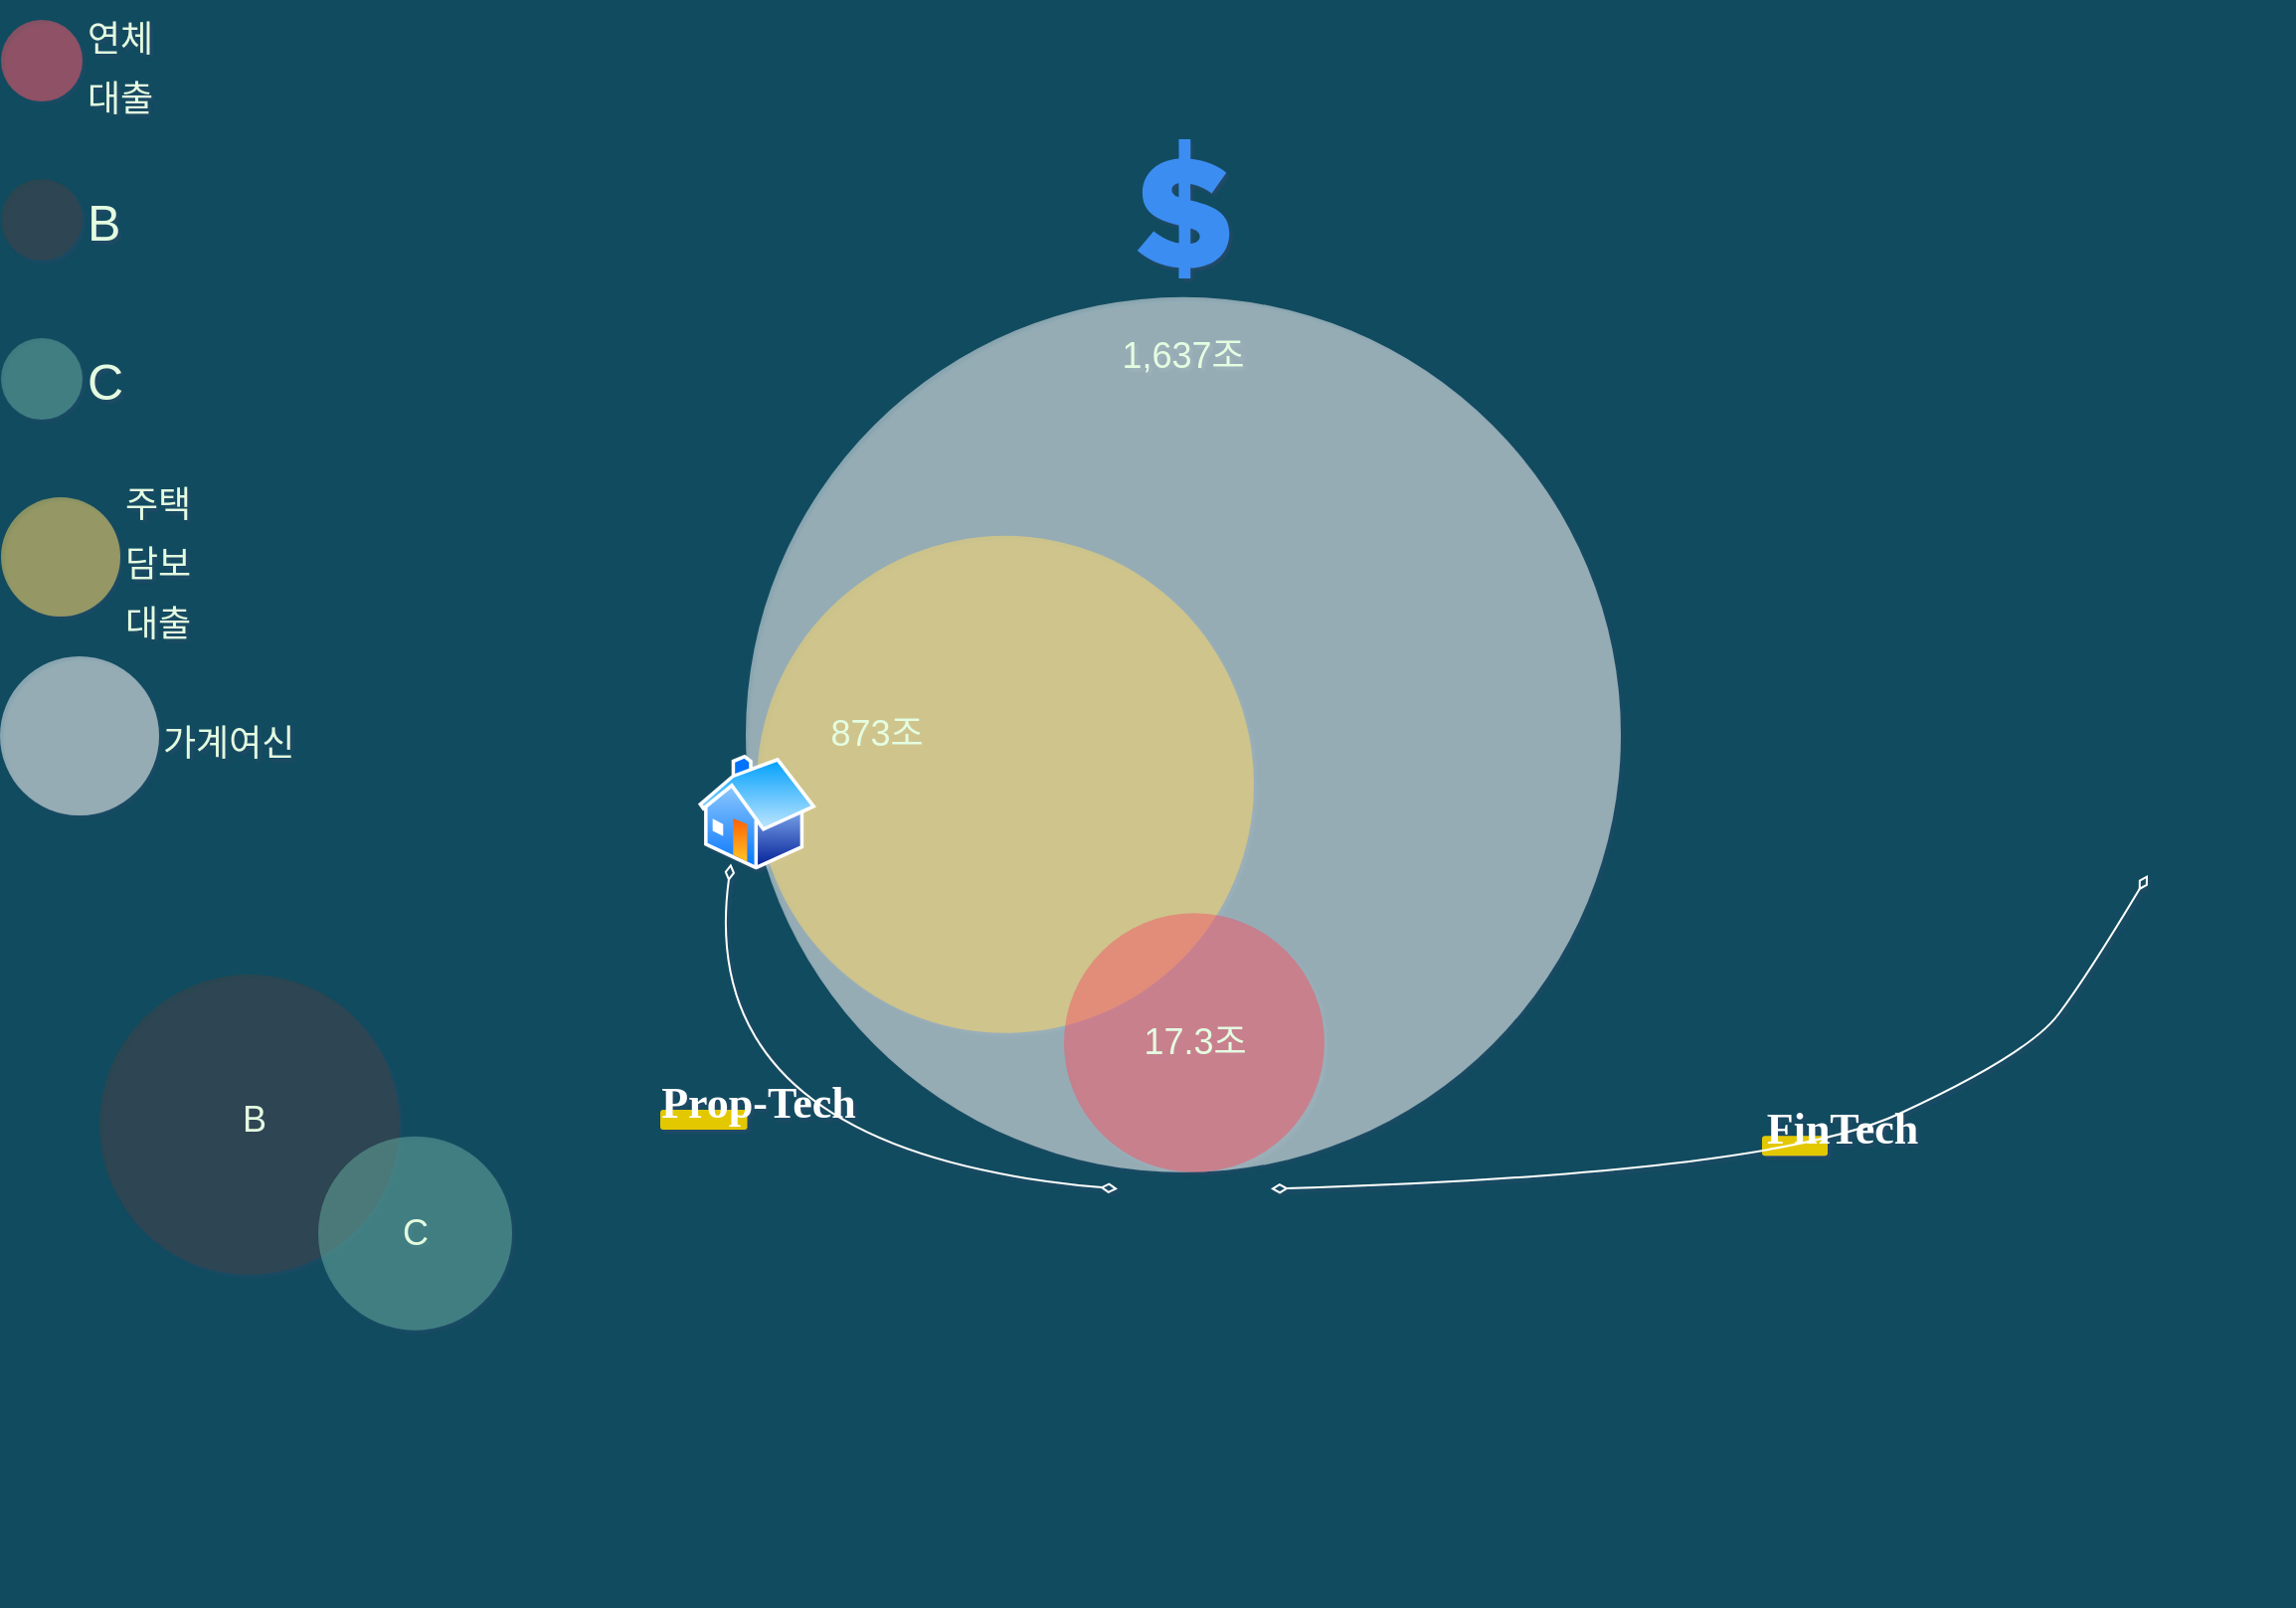 <mxfile version="14.4.5" type="github">
  <diagram id="3228e29e-7158-1315-38df-8450db1d8a1d" name="Page-1">
    <mxGraphModel dx="1426" dy="768" grid="1" gridSize="10" guides="1" tooltips="1" connect="1" arrows="1" fold="1" page="1" pageScale="1" pageWidth="1169" pageHeight="827" background="#114B5F" math="0" shadow="1">
      <root>
        <mxCell id="0" />
        <mxCell id="1" parent="0" />
        <mxCell id="IxZ-TT_wXNainTkpuHTq-21685" value="" style="shape=process;whiteSpace=wrap;html=1;backgroundOutline=1;rounded=1;sketch=0;fillColor=#e3c800;fontSize=15;align=center;strokeColor=none;fontColor=#FFFFFF;" vertex="1" parent="1">
          <mxGeometry x="896" y="571.14" width="33" height="10" as="geometry" />
        </mxCell>
        <mxCell id="21653" value="&lt;font style=&quot;font-size: 18px&quot;&gt;연체대출&lt;/font&gt;" style="ellipse;whiteSpace=wrap;html=1;aspect=fixed;shadow=0;glass=0;labelBackgroundColor=none;strokeColor=none;strokeWidth=2;fillColor=#F45B69;fontFamily=Helvetica;fontSize=25;fontColor=#E4FDE1;align=left;opacity=50;labelPosition=right;verticalLabelPosition=middle;verticalAlign=middle;rounded=1;" parent="1" vertex="1">
          <mxGeometry x="10.5" y="10" width="41" height="41" as="geometry" />
        </mxCell>
        <mxCell id="21654" value="B" style="ellipse;whiteSpace=wrap;html=1;aspect=fixed;shadow=0;glass=0;labelBackgroundColor=none;strokeColor=none;strokeWidth=2;fontFamily=Helvetica;fontSize=25;fontColor=#E4FDE1;align=left;opacity=50;labelPosition=right;verticalLabelPosition=middle;verticalAlign=middle;fillColor=#404040;rounded=1;" parent="1" vertex="1">
          <mxGeometry x="10.5" y="90" width="41" height="41" as="geometry" />
        </mxCell>
        <mxCell id="21655" value="&lt;font style=&quot;font-size: 18px&quot;&gt;가계여신&lt;/font&gt;" style="ellipse;whiteSpace=wrap;html=1;aspect=fixed;shadow=0;glass=0;labelBackgroundColor=none;strokeColor=none;strokeWidth=2;fontFamily=Helvetica;fontSize=25;fontColor=#E4FDE1;align=left;opacity=50;labelPosition=right;verticalLabelPosition=middle;verticalAlign=middle;fillColor=#FFFFFF;rounded=1;" parent="1" vertex="1">
          <mxGeometry x="10" y="330" width="80" height="80" as="geometry" />
        </mxCell>
        <mxCell id="21656" value="C" style="ellipse;whiteSpace=wrap;html=1;aspect=fixed;shadow=0;glass=0;labelBackgroundColor=none;strokeColor=none;strokeWidth=2;fontFamily=Helvetica;fontSize=25;fontColor=#E4FDE1;align=left;opacity=50;labelPosition=right;verticalLabelPosition=middle;verticalAlign=middle;fillColor=#67AB9F;rounded=1;" parent="1" vertex="1">
          <mxGeometry x="10.5" y="170" width="41" height="41" as="geometry" />
        </mxCell>
        <object label="&lt;font style=&quot;font-size: 18px&quot;&gt;주택&lt;br&gt;담보&lt;br&gt;대출&lt;/font&gt;" 주담대="주담대&#xa;" placeholders="1" id="21657">
          <mxCell style="ellipse;whiteSpace=wrap;html=1;aspect=fixed;shadow=0;glass=0;labelBackgroundColor=none;strokeColor=none;strokeWidth=2;fontFamily=Helvetica;fontSize=25;fontColor=#E4FDE1;align=left;opacity=50;labelPosition=right;verticalLabelPosition=middle;verticalAlign=middle;fillColor=#FFD966;rounded=1;" parent="1" vertex="1">
            <mxGeometry x="10.5" y="250" width="60" height="60" as="geometry" />
          </mxCell>
        </object>
        <mxCell id="21658" value="" style="group;fontColor=#E4FDE1;rounded=1;arcSize=7;labelBorderColor=#FFFFFF;shadow=1;" parent="1" vertex="1" connectable="0">
          <mxGeometry x="300" y="60" width="591" height="737" as="geometry" />
        </mxCell>
        <mxCell id="21662" value="" style="ellipse;whiteSpace=wrap;html=1;aspect=fixed;shadow=0;glass=0;strokeColor=none;strokeWidth=2;fontFamily=Helvetica;fontSize=25;fontColor=#E4FDE1;align=left;opacity=50;labelBackgroundColor=#114B5F;fillColor=#FFFFFF;rounded=1;" parent="21658" vertex="1">
          <mxGeometry x="85" y="89.42" width="440" height="440" as="geometry" />
        </mxCell>
        <mxCell id="21671" value="1,637조" style="text;html=1;strokeColor=none;fillColor=none;align=center;verticalAlign=middle;whiteSpace=wrap;shadow=1;labelBackgroundColor=none;fontSize=18;fontColor=#E4FDE1;rounded=1;" parent="21658" vertex="1">
          <mxGeometry x="265" y="109.42" width="80" height="20" as="geometry" />
        </mxCell>
        <mxCell id="21663" value="" style="ellipse;whiteSpace=wrap;html=1;aspect=fixed;shadow=0;glass=0;strokeColor=none;strokeWidth=2;fontFamily=Helvetica;fontSize=25;fontColor=#E4FDE1;align=left;opacity=50;labelBackgroundColor=#114B5F;fillColor=#FFD966;rounded=1;" parent="21658" vertex="1">
          <mxGeometry x="90.5" y="209.42" width="250" height="250" as="geometry" />
        </mxCell>
        <mxCell id="21670" value="873조" style="text;html=1;strokeColor=none;fillColor=none;align=center;verticalAlign=middle;whiteSpace=wrap;shadow=1;labelBackgroundColor=none;fontSize=18;fontColor=#E4FDE1;rounded=1;" parent="21658" vertex="1">
          <mxGeometry x="120.5" y="299.42" width="60" height="20" as="geometry" />
        </mxCell>
        <mxCell id="21661" value="" style="ellipse;whiteSpace=wrap;html=1;aspect=fixed;shadow=0;glass=0;strokeColor=none;strokeWidth=2;fillColor=#F45B69;fontFamily=Helvetica;fontSize=25;fontColor=#E4FDE1;align=left;opacity=50;labelBackgroundColor=#114B5F;rounded=1;" parent="21658" vertex="1">
          <mxGeometry x="245" y="399.13" width="131" height="130.29" as="geometry" />
        </mxCell>
        <mxCell id="21668" value="17.3조" style="text;html=1;strokeColor=none;fillColor=none;align=center;verticalAlign=middle;whiteSpace=wrap;shadow=1;labelBackgroundColor=none;fontSize=18;fontColor=#E4FDE1;rounded=1;" parent="21658" vertex="1">
          <mxGeometry x="280.5" y="455.28" width="60" height="18" as="geometry" />
        </mxCell>
        <mxCell id="IxZ-TT_wXNainTkpuHTq-21675" value="" style="html=1;aspect=fixed;strokeColor=none;shadow=0;align=center;verticalAlign=top;fillColor=#3B8DF1;shape=mxgraph.gcp2.cost_savings;rounded=1;" vertex="1" parent="21658">
          <mxGeometry x="281.9" y="10" width="46.2" height="70" as="geometry" />
        </mxCell>
        <mxCell id="IxZ-TT_wXNainTkpuHTq-21676" value="" style="shape=image;html=1;verticalAlign=top;verticalLabelPosition=bottom;labelBackgroundColor=#ffffff;imageAspect=0;aspect=fixed;image=https://cdn3.iconfinder.com/data/icons/user-avatars-1/512/users-2-128.png;rounded=1;" vertex="1" parent="21658">
          <mxGeometry x="272" y="480" width="77" height="77" as="geometry" />
        </mxCell>
        <mxCell id="IxZ-TT_wXNainTkpuHTq-21681" value="" style="aspect=fixed;perimeter=ellipsePerimeter;html=1;align=center;shadow=0;dashed=0;spacingTop=3;image;image=img/lib/active_directory/home.svg;rounded=1;" vertex="1" parent="21658">
          <mxGeometry x="60.93" y="319.42" width="59.57" height="57.79" as="geometry" />
        </mxCell>
        <mxCell id="IxZ-TT_wXNainTkpuHTq-21687" value="" style="endArrow=diamondThin;html=1;strokeColor=#FFFFFF;elbow=vertical;startArrow=diamondThin;startFill=0;exitX=0.25;exitY=1;exitDx=0;exitDy=0;entryX=0;entryY=0.75;entryDx=0;entryDy=0;curved=1;endFill=0;" edge="1" parent="21658" source="IxZ-TT_wXNainTkpuHTq-21681" target="IxZ-TT_wXNainTkpuHTq-21676">
          <mxGeometry width="50" height="50" relative="1" as="geometry">
            <mxPoint x="58" y="350" as="sourcePoint" />
            <mxPoint x="-383" y="507.75" as="targetPoint" />
            <Array as="points">
              <mxPoint x="58" y="519" />
            </Array>
          </mxGeometry>
        </mxCell>
        <mxCell id="IxZ-TT_wXNainTkpuHTq-21688" value="" style="shape=process;whiteSpace=wrap;html=1;backgroundOutline=1;rounded=1;sketch=0;fillColor=#e3c800;fontSize=15;align=center;strokeColor=none;fontColor=#FFFFFF;" vertex="1" parent="21658">
          <mxGeometry x="42" y="498" width="43.72" height="10" as="geometry" />
        </mxCell>
        <mxCell id="IxZ-TT_wXNainTkpuHTq-21689" value="&lt;font style=&quot;font-size: 22px&quot;&gt;Prop-Tech&lt;/font&gt;" style="text;html=1;align=center;verticalAlign=middle;resizable=0;points=[];autosize=1;fontSize=15;fontFamily=Lucida Console;fontStyle=1;fontColor=#FFFFFF;" vertex="1" parent="21658">
          <mxGeometry x="30.72" y="480" width="120" height="30" as="geometry" />
        </mxCell>
        <mxCell id="21660" value="" style="ellipse;whiteSpace=wrap;html=1;aspect=fixed;shadow=0;glass=0;strokeColor=none;strokeWidth=2;fontFamily=Helvetica;fontSize=25;fontColor=#E4FDE1;align=left;opacity=50;labelBackgroundColor=#114B5F;fillColor=#404040;rounded=1;" parent="1" vertex="1">
          <mxGeometry x="60" y="490" width="151" height="151" as="geometry" />
        </mxCell>
        <mxCell id="21669" value="B" style="text;html=1;strokeColor=none;fillColor=none;align=center;verticalAlign=middle;whiteSpace=wrap;shadow=1;labelBackgroundColor=none;fontSize=18;fontColor=#E4FDE1;rounded=1;" parent="1" vertex="1">
          <mxGeometry x="117.5" y="553.14" width="40" height="20" as="geometry" />
        </mxCell>
        <mxCell id="21659" value="" style="ellipse;whiteSpace=wrap;html=1;aspect=fixed;shadow=0;glass=0;strokeColor=none;strokeWidth=2;fontFamily=Helvetica;fontSize=25;fontColor=#E4FDE1;align=left;opacity=50;labelBackgroundColor=#114B5F;fillColor=#67AB9F;rounded=1;" parent="1" vertex="1">
          <mxGeometry x="170" y="571.34" width="97.5" height="97.5" as="geometry" />
        </mxCell>
        <mxCell id="21664" value="C" style="text;html=1;strokeColor=none;fillColor=none;align=center;verticalAlign=middle;whiteSpace=wrap;shadow=1;labelBackgroundColor=none;fontSize=18;fontColor=#E4FDE1;rounded=1;" parent="1" vertex="1">
          <mxGeometry x="198.75" y="610.09" width="40" height="20" as="geometry" />
        </mxCell>
        <mxCell id="IxZ-TT_wXNainTkpuHTq-21677" value="" style="shape=image;html=1;verticalAlign=top;verticalLabelPosition=bottom;labelBackgroundColor=#ffffff;imageAspect=0;aspect=fixed;image=https://cdn0.iconfinder.com/data/icons/citycons/150/Citycons_institution-128.png;rounded=1;" vertex="1" parent="1">
          <mxGeometry x="1020" y="300" width="140" height="140" as="geometry" />
        </mxCell>
        <mxCell id="IxZ-TT_wXNainTkpuHTq-21683" value="" style="endArrow=diamondThin;html=1;strokeColor=#FFFFFF;elbow=vertical;startArrow=diamondThin;startFill=0;exitX=0.5;exitY=1;exitDx=0;exitDy=0;entryX=1;entryY=0.75;entryDx=0;entryDy=0;curved=1;endFill=0;" edge="1" parent="1" source="IxZ-TT_wXNainTkpuHTq-21677" target="IxZ-TT_wXNainTkpuHTq-21676">
          <mxGeometry width="50" height="50" relative="1" as="geometry">
            <mxPoint x="940" y="510" as="sourcePoint" />
            <mxPoint x="990" y="460" as="targetPoint" />
            <Array as="points">
              <mxPoint x="1060" y="490" />
              <mxPoint x="1030" y="530" />
              <mxPoint x="900" y="590" />
            </Array>
          </mxGeometry>
        </mxCell>
        <mxCell id="IxZ-TT_wXNainTkpuHTq-21686" value="&lt;font style=&quot;font-size: 22px&quot;&gt;FinTech&lt;/font&gt;" style="text;html=1;align=center;verticalAlign=middle;resizable=0;points=[];autosize=1;fontSize=15;fontFamily=Lucida Console;fontStyle=1;fontColor=#FFFFFF;" vertex="1" parent="1">
          <mxGeometry x="891" y="553.14" width="90" height="30" as="geometry" />
        </mxCell>
      </root>
    </mxGraphModel>
  </diagram>
</mxfile>
